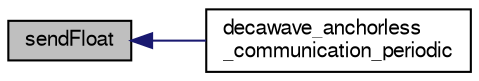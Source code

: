 digraph "sendFloat"
{
  edge [fontname="FreeSans",fontsize="10",labelfontname="FreeSans",labelfontsize="10"];
  node [fontname="FreeSans",fontsize="10",shape=record];
  rankdir="LR";
  Node1 [label="sendFloat",height=0.2,width=0.4,color="black", fillcolor="grey75", style="filled", fontcolor="black"];
  Node1 -> Node2 [dir="back",color="midnightblue",fontsize="10",style="solid",fontname="FreeSans"];
  Node2 [label="decawave_anchorless\l_communication_periodic",height=0.2,width=0.4,color="black", fillcolor="white", style="filled",URL="$decawave__anchorless__communication_8h.html#a666f8ed1285e6941cc47eeef8857a2bd",tooltip="This function periodically sends state data over the serial (which is received by the arduino) ..."];
}
